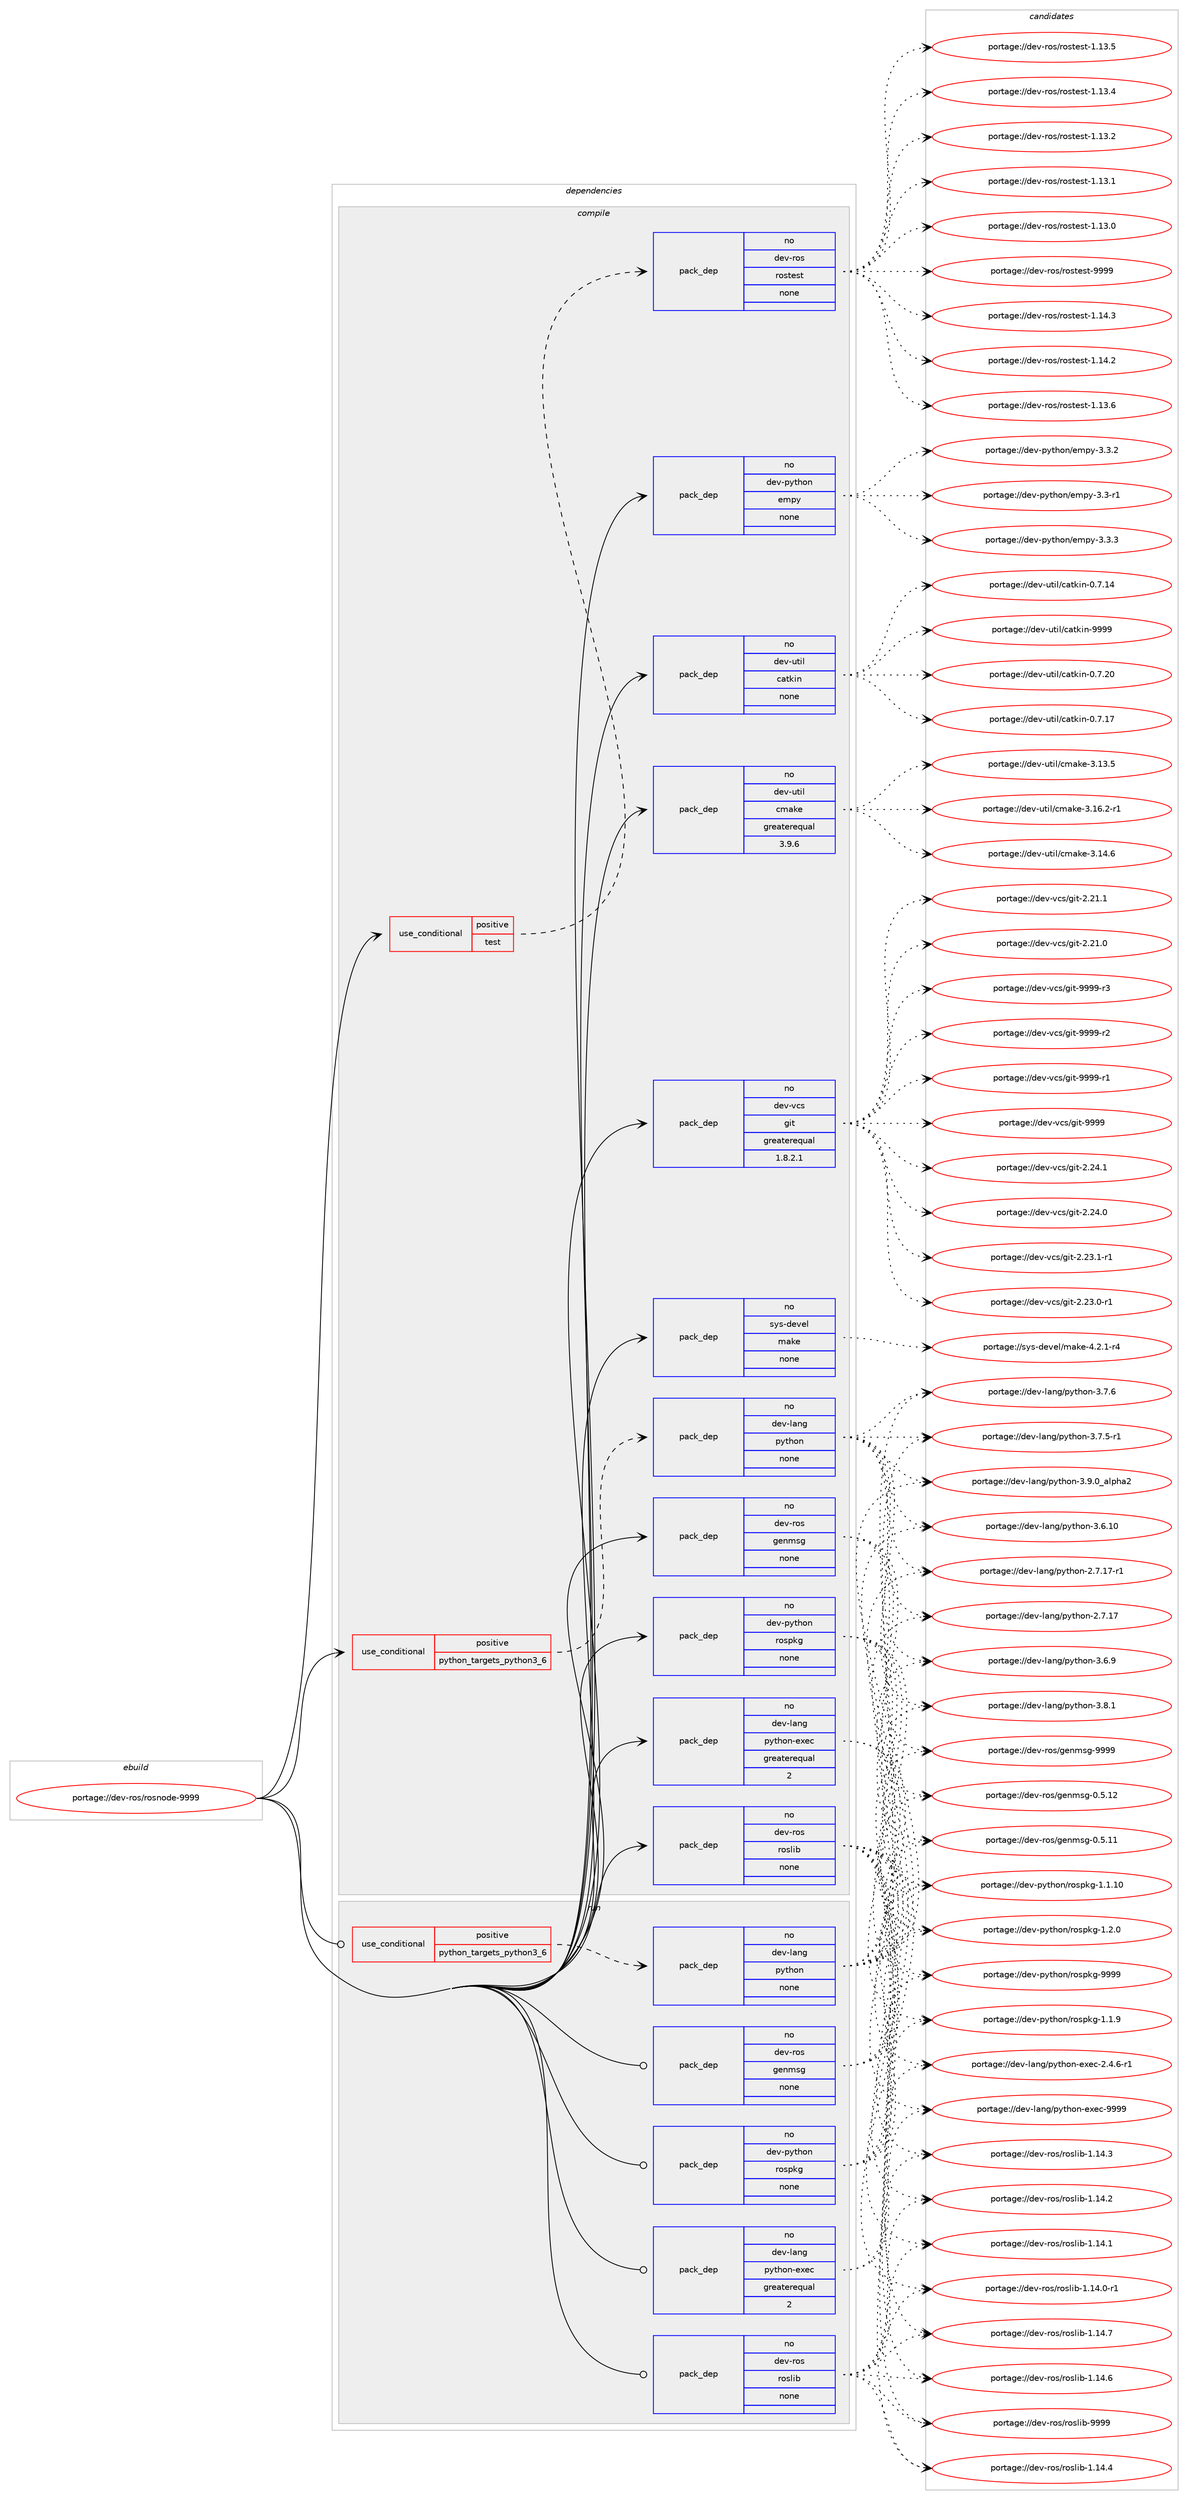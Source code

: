 digraph prolog {

# *************
# Graph options
# *************

newrank=true;
concentrate=true;
compound=true;
graph [rankdir=LR,fontname=Helvetica,fontsize=10,ranksep=1.5];#, ranksep=2.5, nodesep=0.2];
edge  [arrowhead=vee];
node  [fontname=Helvetica,fontsize=10];

# **********
# The ebuild
# **********

subgraph cluster_leftcol {
color=gray;
label=<<i>ebuild</i>>;
id [label="portage://dev-ros/rosnode-9999", color=red, width=4, href="../dev-ros/rosnode-9999.svg"];
}

# ****************
# The dependencies
# ****************

subgraph cluster_midcol {
color=gray;
label=<<i>dependencies</i>>;
subgraph cluster_compile {
fillcolor="#eeeeee";
style=filled;
label=<<i>compile</i>>;
subgraph cond97846 {
dependency387273 [label=<<TABLE BORDER="0" CELLBORDER="1" CELLSPACING="0" CELLPADDING="4"><TR><TD ROWSPAN="3" CELLPADDING="10">use_conditional</TD></TR><TR><TD>positive</TD></TR><TR><TD>python_targets_python3_6</TD></TR></TABLE>>, shape=none, color=red];
subgraph pack284574 {
dependency387274 [label=<<TABLE BORDER="0" CELLBORDER="1" CELLSPACING="0" CELLPADDING="4" WIDTH="220"><TR><TD ROWSPAN="6" CELLPADDING="30">pack_dep</TD></TR><TR><TD WIDTH="110">no</TD></TR><TR><TD>dev-lang</TD></TR><TR><TD>python</TD></TR><TR><TD>none</TD></TR><TR><TD></TD></TR></TABLE>>, shape=none, color=blue];
}
dependency387273:e -> dependency387274:w [weight=20,style="dashed",arrowhead="vee"];
}
id:e -> dependency387273:w [weight=20,style="solid",arrowhead="vee"];
subgraph cond97847 {
dependency387275 [label=<<TABLE BORDER="0" CELLBORDER="1" CELLSPACING="0" CELLPADDING="4"><TR><TD ROWSPAN="3" CELLPADDING="10">use_conditional</TD></TR><TR><TD>positive</TD></TR><TR><TD>test</TD></TR></TABLE>>, shape=none, color=red];
subgraph pack284575 {
dependency387276 [label=<<TABLE BORDER="0" CELLBORDER="1" CELLSPACING="0" CELLPADDING="4" WIDTH="220"><TR><TD ROWSPAN="6" CELLPADDING="30">pack_dep</TD></TR><TR><TD WIDTH="110">no</TD></TR><TR><TD>dev-ros</TD></TR><TR><TD>rostest</TD></TR><TR><TD>none</TD></TR><TR><TD></TD></TR></TABLE>>, shape=none, color=blue];
}
dependency387275:e -> dependency387276:w [weight=20,style="dashed",arrowhead="vee"];
}
id:e -> dependency387275:w [weight=20,style="solid",arrowhead="vee"];
subgraph pack284576 {
dependency387277 [label=<<TABLE BORDER="0" CELLBORDER="1" CELLSPACING="0" CELLPADDING="4" WIDTH="220"><TR><TD ROWSPAN="6" CELLPADDING="30">pack_dep</TD></TR><TR><TD WIDTH="110">no</TD></TR><TR><TD>dev-lang</TD></TR><TR><TD>python-exec</TD></TR><TR><TD>greaterequal</TD></TR><TR><TD>2</TD></TR></TABLE>>, shape=none, color=blue];
}
id:e -> dependency387277:w [weight=20,style="solid",arrowhead="vee"];
subgraph pack284577 {
dependency387278 [label=<<TABLE BORDER="0" CELLBORDER="1" CELLSPACING="0" CELLPADDING="4" WIDTH="220"><TR><TD ROWSPAN="6" CELLPADDING="30">pack_dep</TD></TR><TR><TD WIDTH="110">no</TD></TR><TR><TD>dev-python</TD></TR><TR><TD>empy</TD></TR><TR><TD>none</TD></TR><TR><TD></TD></TR></TABLE>>, shape=none, color=blue];
}
id:e -> dependency387278:w [weight=20,style="solid",arrowhead="vee"];
subgraph pack284578 {
dependency387279 [label=<<TABLE BORDER="0" CELLBORDER="1" CELLSPACING="0" CELLPADDING="4" WIDTH="220"><TR><TD ROWSPAN="6" CELLPADDING="30">pack_dep</TD></TR><TR><TD WIDTH="110">no</TD></TR><TR><TD>dev-python</TD></TR><TR><TD>rospkg</TD></TR><TR><TD>none</TD></TR><TR><TD></TD></TR></TABLE>>, shape=none, color=blue];
}
id:e -> dependency387279:w [weight=20,style="solid",arrowhead="vee"];
subgraph pack284579 {
dependency387280 [label=<<TABLE BORDER="0" CELLBORDER="1" CELLSPACING="0" CELLPADDING="4" WIDTH="220"><TR><TD ROWSPAN="6" CELLPADDING="30">pack_dep</TD></TR><TR><TD WIDTH="110">no</TD></TR><TR><TD>dev-ros</TD></TR><TR><TD>genmsg</TD></TR><TR><TD>none</TD></TR><TR><TD></TD></TR></TABLE>>, shape=none, color=blue];
}
id:e -> dependency387280:w [weight=20,style="solid",arrowhead="vee"];
subgraph pack284580 {
dependency387281 [label=<<TABLE BORDER="0" CELLBORDER="1" CELLSPACING="0" CELLPADDING="4" WIDTH="220"><TR><TD ROWSPAN="6" CELLPADDING="30">pack_dep</TD></TR><TR><TD WIDTH="110">no</TD></TR><TR><TD>dev-ros</TD></TR><TR><TD>roslib</TD></TR><TR><TD>none</TD></TR><TR><TD></TD></TR></TABLE>>, shape=none, color=blue];
}
id:e -> dependency387281:w [weight=20,style="solid",arrowhead="vee"];
subgraph pack284581 {
dependency387282 [label=<<TABLE BORDER="0" CELLBORDER="1" CELLSPACING="0" CELLPADDING="4" WIDTH="220"><TR><TD ROWSPAN="6" CELLPADDING="30">pack_dep</TD></TR><TR><TD WIDTH="110">no</TD></TR><TR><TD>dev-util</TD></TR><TR><TD>catkin</TD></TR><TR><TD>none</TD></TR><TR><TD></TD></TR></TABLE>>, shape=none, color=blue];
}
id:e -> dependency387282:w [weight=20,style="solid",arrowhead="vee"];
subgraph pack284582 {
dependency387283 [label=<<TABLE BORDER="0" CELLBORDER="1" CELLSPACING="0" CELLPADDING="4" WIDTH="220"><TR><TD ROWSPAN="6" CELLPADDING="30">pack_dep</TD></TR><TR><TD WIDTH="110">no</TD></TR><TR><TD>dev-util</TD></TR><TR><TD>cmake</TD></TR><TR><TD>greaterequal</TD></TR><TR><TD>3.9.6</TD></TR></TABLE>>, shape=none, color=blue];
}
id:e -> dependency387283:w [weight=20,style="solid",arrowhead="vee"];
subgraph pack284583 {
dependency387284 [label=<<TABLE BORDER="0" CELLBORDER="1" CELLSPACING="0" CELLPADDING="4" WIDTH="220"><TR><TD ROWSPAN="6" CELLPADDING="30">pack_dep</TD></TR><TR><TD WIDTH="110">no</TD></TR><TR><TD>dev-vcs</TD></TR><TR><TD>git</TD></TR><TR><TD>greaterequal</TD></TR><TR><TD>1.8.2.1</TD></TR></TABLE>>, shape=none, color=blue];
}
id:e -> dependency387284:w [weight=20,style="solid",arrowhead="vee"];
subgraph pack284584 {
dependency387285 [label=<<TABLE BORDER="0" CELLBORDER="1" CELLSPACING="0" CELLPADDING="4" WIDTH="220"><TR><TD ROWSPAN="6" CELLPADDING="30">pack_dep</TD></TR><TR><TD WIDTH="110">no</TD></TR><TR><TD>sys-devel</TD></TR><TR><TD>make</TD></TR><TR><TD>none</TD></TR><TR><TD></TD></TR></TABLE>>, shape=none, color=blue];
}
id:e -> dependency387285:w [weight=20,style="solid",arrowhead="vee"];
}
subgraph cluster_compileandrun {
fillcolor="#eeeeee";
style=filled;
label=<<i>compile and run</i>>;
}
subgraph cluster_run {
fillcolor="#eeeeee";
style=filled;
label=<<i>run</i>>;
subgraph cond97848 {
dependency387286 [label=<<TABLE BORDER="0" CELLBORDER="1" CELLSPACING="0" CELLPADDING="4"><TR><TD ROWSPAN="3" CELLPADDING="10">use_conditional</TD></TR><TR><TD>positive</TD></TR><TR><TD>python_targets_python3_6</TD></TR></TABLE>>, shape=none, color=red];
subgraph pack284585 {
dependency387287 [label=<<TABLE BORDER="0" CELLBORDER="1" CELLSPACING="0" CELLPADDING="4" WIDTH="220"><TR><TD ROWSPAN="6" CELLPADDING="30">pack_dep</TD></TR><TR><TD WIDTH="110">no</TD></TR><TR><TD>dev-lang</TD></TR><TR><TD>python</TD></TR><TR><TD>none</TD></TR><TR><TD></TD></TR></TABLE>>, shape=none, color=blue];
}
dependency387286:e -> dependency387287:w [weight=20,style="dashed",arrowhead="vee"];
}
id:e -> dependency387286:w [weight=20,style="solid",arrowhead="odot"];
subgraph pack284586 {
dependency387288 [label=<<TABLE BORDER="0" CELLBORDER="1" CELLSPACING="0" CELLPADDING="4" WIDTH="220"><TR><TD ROWSPAN="6" CELLPADDING="30">pack_dep</TD></TR><TR><TD WIDTH="110">no</TD></TR><TR><TD>dev-lang</TD></TR><TR><TD>python-exec</TD></TR><TR><TD>greaterequal</TD></TR><TR><TD>2</TD></TR></TABLE>>, shape=none, color=blue];
}
id:e -> dependency387288:w [weight=20,style="solid",arrowhead="odot"];
subgraph pack284587 {
dependency387289 [label=<<TABLE BORDER="0" CELLBORDER="1" CELLSPACING="0" CELLPADDING="4" WIDTH="220"><TR><TD ROWSPAN="6" CELLPADDING="30">pack_dep</TD></TR><TR><TD WIDTH="110">no</TD></TR><TR><TD>dev-python</TD></TR><TR><TD>rospkg</TD></TR><TR><TD>none</TD></TR><TR><TD></TD></TR></TABLE>>, shape=none, color=blue];
}
id:e -> dependency387289:w [weight=20,style="solid",arrowhead="odot"];
subgraph pack284588 {
dependency387290 [label=<<TABLE BORDER="0" CELLBORDER="1" CELLSPACING="0" CELLPADDING="4" WIDTH="220"><TR><TD ROWSPAN="6" CELLPADDING="30">pack_dep</TD></TR><TR><TD WIDTH="110">no</TD></TR><TR><TD>dev-ros</TD></TR><TR><TD>genmsg</TD></TR><TR><TD>none</TD></TR><TR><TD></TD></TR></TABLE>>, shape=none, color=blue];
}
id:e -> dependency387290:w [weight=20,style="solid",arrowhead="odot"];
subgraph pack284589 {
dependency387291 [label=<<TABLE BORDER="0" CELLBORDER="1" CELLSPACING="0" CELLPADDING="4" WIDTH="220"><TR><TD ROWSPAN="6" CELLPADDING="30">pack_dep</TD></TR><TR><TD WIDTH="110">no</TD></TR><TR><TD>dev-ros</TD></TR><TR><TD>roslib</TD></TR><TR><TD>none</TD></TR><TR><TD></TD></TR></TABLE>>, shape=none, color=blue];
}
id:e -> dependency387291:w [weight=20,style="solid",arrowhead="odot"];
}
}

# **************
# The candidates
# **************

subgraph cluster_choices {
rank=same;
color=gray;
label=<<i>candidates</i>>;

subgraph choice284574 {
color=black;
nodesep=1;
choice10010111845108971101034711212111610411111045514657464895971081121049750 [label="portage://dev-lang/python-3.9.0_alpha2", color=red, width=4,href="../dev-lang/python-3.9.0_alpha2.svg"];
choice100101118451089711010347112121116104111110455146564649 [label="portage://dev-lang/python-3.8.1", color=red, width=4,href="../dev-lang/python-3.8.1.svg"];
choice100101118451089711010347112121116104111110455146554654 [label="portage://dev-lang/python-3.7.6", color=red, width=4,href="../dev-lang/python-3.7.6.svg"];
choice1001011184510897110103471121211161041111104551465546534511449 [label="portage://dev-lang/python-3.7.5-r1", color=red, width=4,href="../dev-lang/python-3.7.5-r1.svg"];
choice100101118451089711010347112121116104111110455146544657 [label="portage://dev-lang/python-3.6.9", color=red, width=4,href="../dev-lang/python-3.6.9.svg"];
choice10010111845108971101034711212111610411111045514654464948 [label="portage://dev-lang/python-3.6.10", color=red, width=4,href="../dev-lang/python-3.6.10.svg"];
choice100101118451089711010347112121116104111110455046554649554511449 [label="portage://dev-lang/python-2.7.17-r1", color=red, width=4,href="../dev-lang/python-2.7.17-r1.svg"];
choice10010111845108971101034711212111610411111045504655464955 [label="portage://dev-lang/python-2.7.17", color=red, width=4,href="../dev-lang/python-2.7.17.svg"];
dependency387274:e -> choice10010111845108971101034711212111610411111045514657464895971081121049750:w [style=dotted,weight="100"];
dependency387274:e -> choice100101118451089711010347112121116104111110455146564649:w [style=dotted,weight="100"];
dependency387274:e -> choice100101118451089711010347112121116104111110455146554654:w [style=dotted,weight="100"];
dependency387274:e -> choice1001011184510897110103471121211161041111104551465546534511449:w [style=dotted,weight="100"];
dependency387274:e -> choice100101118451089711010347112121116104111110455146544657:w [style=dotted,weight="100"];
dependency387274:e -> choice10010111845108971101034711212111610411111045514654464948:w [style=dotted,weight="100"];
dependency387274:e -> choice100101118451089711010347112121116104111110455046554649554511449:w [style=dotted,weight="100"];
dependency387274:e -> choice10010111845108971101034711212111610411111045504655464955:w [style=dotted,weight="100"];
}
subgraph choice284575 {
color=black;
nodesep=1;
choice10010111845114111115471141111151161011151164557575757 [label="portage://dev-ros/rostest-9999", color=red, width=4,href="../dev-ros/rostest-9999.svg"];
choice100101118451141111154711411111511610111511645494649524651 [label="portage://dev-ros/rostest-1.14.3", color=red, width=4,href="../dev-ros/rostest-1.14.3.svg"];
choice100101118451141111154711411111511610111511645494649524650 [label="portage://dev-ros/rostest-1.14.2", color=red, width=4,href="../dev-ros/rostest-1.14.2.svg"];
choice100101118451141111154711411111511610111511645494649514654 [label="portage://dev-ros/rostest-1.13.6", color=red, width=4,href="../dev-ros/rostest-1.13.6.svg"];
choice100101118451141111154711411111511610111511645494649514653 [label="portage://dev-ros/rostest-1.13.5", color=red, width=4,href="../dev-ros/rostest-1.13.5.svg"];
choice100101118451141111154711411111511610111511645494649514652 [label="portage://dev-ros/rostest-1.13.4", color=red, width=4,href="../dev-ros/rostest-1.13.4.svg"];
choice100101118451141111154711411111511610111511645494649514650 [label="portage://dev-ros/rostest-1.13.2", color=red, width=4,href="../dev-ros/rostest-1.13.2.svg"];
choice100101118451141111154711411111511610111511645494649514649 [label="portage://dev-ros/rostest-1.13.1", color=red, width=4,href="../dev-ros/rostest-1.13.1.svg"];
choice100101118451141111154711411111511610111511645494649514648 [label="portage://dev-ros/rostest-1.13.0", color=red, width=4,href="../dev-ros/rostest-1.13.0.svg"];
dependency387276:e -> choice10010111845114111115471141111151161011151164557575757:w [style=dotted,weight="100"];
dependency387276:e -> choice100101118451141111154711411111511610111511645494649524651:w [style=dotted,weight="100"];
dependency387276:e -> choice100101118451141111154711411111511610111511645494649524650:w [style=dotted,weight="100"];
dependency387276:e -> choice100101118451141111154711411111511610111511645494649514654:w [style=dotted,weight="100"];
dependency387276:e -> choice100101118451141111154711411111511610111511645494649514653:w [style=dotted,weight="100"];
dependency387276:e -> choice100101118451141111154711411111511610111511645494649514652:w [style=dotted,weight="100"];
dependency387276:e -> choice100101118451141111154711411111511610111511645494649514650:w [style=dotted,weight="100"];
dependency387276:e -> choice100101118451141111154711411111511610111511645494649514649:w [style=dotted,weight="100"];
dependency387276:e -> choice100101118451141111154711411111511610111511645494649514648:w [style=dotted,weight="100"];
}
subgraph choice284576 {
color=black;
nodesep=1;
choice10010111845108971101034711212111610411111045101120101994557575757 [label="portage://dev-lang/python-exec-9999", color=red, width=4,href="../dev-lang/python-exec-9999.svg"];
choice10010111845108971101034711212111610411111045101120101994550465246544511449 [label="portage://dev-lang/python-exec-2.4.6-r1", color=red, width=4,href="../dev-lang/python-exec-2.4.6-r1.svg"];
dependency387277:e -> choice10010111845108971101034711212111610411111045101120101994557575757:w [style=dotted,weight="100"];
dependency387277:e -> choice10010111845108971101034711212111610411111045101120101994550465246544511449:w [style=dotted,weight="100"];
}
subgraph choice284577 {
color=black;
nodesep=1;
choice1001011184511212111610411111047101109112121455146514651 [label="portage://dev-python/empy-3.3.3", color=red, width=4,href="../dev-python/empy-3.3.3.svg"];
choice1001011184511212111610411111047101109112121455146514650 [label="portage://dev-python/empy-3.3.2", color=red, width=4,href="../dev-python/empy-3.3.2.svg"];
choice1001011184511212111610411111047101109112121455146514511449 [label="portage://dev-python/empy-3.3-r1", color=red, width=4,href="../dev-python/empy-3.3-r1.svg"];
dependency387278:e -> choice1001011184511212111610411111047101109112121455146514651:w [style=dotted,weight="100"];
dependency387278:e -> choice1001011184511212111610411111047101109112121455146514650:w [style=dotted,weight="100"];
dependency387278:e -> choice1001011184511212111610411111047101109112121455146514511449:w [style=dotted,weight="100"];
}
subgraph choice284578 {
color=black;
nodesep=1;
choice10010111845112121116104111110471141111151121071034557575757 [label="portage://dev-python/rospkg-9999", color=red, width=4,href="../dev-python/rospkg-9999.svg"];
choice1001011184511212111610411111047114111115112107103454946504648 [label="portage://dev-python/rospkg-1.2.0", color=red, width=4,href="../dev-python/rospkg-1.2.0.svg"];
choice1001011184511212111610411111047114111115112107103454946494657 [label="portage://dev-python/rospkg-1.1.9", color=red, width=4,href="../dev-python/rospkg-1.1.9.svg"];
choice100101118451121211161041111104711411111511210710345494649464948 [label="portage://dev-python/rospkg-1.1.10", color=red, width=4,href="../dev-python/rospkg-1.1.10.svg"];
dependency387279:e -> choice10010111845112121116104111110471141111151121071034557575757:w [style=dotted,weight="100"];
dependency387279:e -> choice1001011184511212111610411111047114111115112107103454946504648:w [style=dotted,weight="100"];
dependency387279:e -> choice1001011184511212111610411111047114111115112107103454946494657:w [style=dotted,weight="100"];
dependency387279:e -> choice100101118451121211161041111104711411111511210710345494649464948:w [style=dotted,weight="100"];
}
subgraph choice284579 {
color=black;
nodesep=1;
choice10010111845114111115471031011101091151034557575757 [label="portage://dev-ros/genmsg-9999", color=red, width=4,href="../dev-ros/genmsg-9999.svg"];
choice100101118451141111154710310111010911510345484653464950 [label="portage://dev-ros/genmsg-0.5.12", color=red, width=4,href="../dev-ros/genmsg-0.5.12.svg"];
choice100101118451141111154710310111010911510345484653464949 [label="portage://dev-ros/genmsg-0.5.11", color=red, width=4,href="../dev-ros/genmsg-0.5.11.svg"];
dependency387280:e -> choice10010111845114111115471031011101091151034557575757:w [style=dotted,weight="100"];
dependency387280:e -> choice100101118451141111154710310111010911510345484653464950:w [style=dotted,weight="100"];
dependency387280:e -> choice100101118451141111154710310111010911510345484653464949:w [style=dotted,weight="100"];
}
subgraph choice284580 {
color=black;
nodesep=1;
choice1001011184511411111547114111115108105984557575757 [label="portage://dev-ros/roslib-9999", color=red, width=4,href="../dev-ros/roslib-9999.svg"];
choice10010111845114111115471141111151081059845494649524655 [label="portage://dev-ros/roslib-1.14.7", color=red, width=4,href="../dev-ros/roslib-1.14.7.svg"];
choice10010111845114111115471141111151081059845494649524654 [label="portage://dev-ros/roslib-1.14.6", color=red, width=4,href="../dev-ros/roslib-1.14.6.svg"];
choice10010111845114111115471141111151081059845494649524652 [label="portage://dev-ros/roslib-1.14.4", color=red, width=4,href="../dev-ros/roslib-1.14.4.svg"];
choice10010111845114111115471141111151081059845494649524651 [label="portage://dev-ros/roslib-1.14.3", color=red, width=4,href="../dev-ros/roslib-1.14.3.svg"];
choice10010111845114111115471141111151081059845494649524650 [label="portage://dev-ros/roslib-1.14.2", color=red, width=4,href="../dev-ros/roslib-1.14.2.svg"];
choice10010111845114111115471141111151081059845494649524649 [label="portage://dev-ros/roslib-1.14.1", color=red, width=4,href="../dev-ros/roslib-1.14.1.svg"];
choice100101118451141111154711411111510810598454946495246484511449 [label="portage://dev-ros/roslib-1.14.0-r1", color=red, width=4,href="../dev-ros/roslib-1.14.0-r1.svg"];
dependency387281:e -> choice1001011184511411111547114111115108105984557575757:w [style=dotted,weight="100"];
dependency387281:e -> choice10010111845114111115471141111151081059845494649524655:w [style=dotted,weight="100"];
dependency387281:e -> choice10010111845114111115471141111151081059845494649524654:w [style=dotted,weight="100"];
dependency387281:e -> choice10010111845114111115471141111151081059845494649524652:w [style=dotted,weight="100"];
dependency387281:e -> choice10010111845114111115471141111151081059845494649524651:w [style=dotted,weight="100"];
dependency387281:e -> choice10010111845114111115471141111151081059845494649524650:w [style=dotted,weight="100"];
dependency387281:e -> choice10010111845114111115471141111151081059845494649524649:w [style=dotted,weight="100"];
dependency387281:e -> choice100101118451141111154711411111510810598454946495246484511449:w [style=dotted,weight="100"];
}
subgraph choice284581 {
color=black;
nodesep=1;
choice100101118451171161051084799971161071051104557575757 [label="portage://dev-util/catkin-9999", color=red, width=4,href="../dev-util/catkin-9999.svg"];
choice1001011184511711610510847999711610710511045484655465048 [label="portage://dev-util/catkin-0.7.20", color=red, width=4,href="../dev-util/catkin-0.7.20.svg"];
choice1001011184511711610510847999711610710511045484655464955 [label="portage://dev-util/catkin-0.7.17", color=red, width=4,href="../dev-util/catkin-0.7.17.svg"];
choice1001011184511711610510847999711610710511045484655464952 [label="portage://dev-util/catkin-0.7.14", color=red, width=4,href="../dev-util/catkin-0.7.14.svg"];
dependency387282:e -> choice100101118451171161051084799971161071051104557575757:w [style=dotted,weight="100"];
dependency387282:e -> choice1001011184511711610510847999711610710511045484655465048:w [style=dotted,weight="100"];
dependency387282:e -> choice1001011184511711610510847999711610710511045484655464955:w [style=dotted,weight="100"];
dependency387282:e -> choice1001011184511711610510847999711610710511045484655464952:w [style=dotted,weight="100"];
}
subgraph choice284582 {
color=black;
nodesep=1;
choice10010111845117116105108479910997107101455146495446504511449 [label="portage://dev-util/cmake-3.16.2-r1", color=red, width=4,href="../dev-util/cmake-3.16.2-r1.svg"];
choice1001011184511711610510847991099710710145514649524654 [label="portage://dev-util/cmake-3.14.6", color=red, width=4,href="../dev-util/cmake-3.14.6.svg"];
choice1001011184511711610510847991099710710145514649514653 [label="portage://dev-util/cmake-3.13.5", color=red, width=4,href="../dev-util/cmake-3.13.5.svg"];
dependency387283:e -> choice10010111845117116105108479910997107101455146495446504511449:w [style=dotted,weight="100"];
dependency387283:e -> choice1001011184511711610510847991099710710145514649524654:w [style=dotted,weight="100"];
dependency387283:e -> choice1001011184511711610510847991099710710145514649514653:w [style=dotted,weight="100"];
}
subgraph choice284583 {
color=black;
nodesep=1;
choice10010111845118991154710310511645575757574511451 [label="portage://dev-vcs/git-9999-r3", color=red, width=4,href="../dev-vcs/git-9999-r3.svg"];
choice10010111845118991154710310511645575757574511450 [label="portage://dev-vcs/git-9999-r2", color=red, width=4,href="../dev-vcs/git-9999-r2.svg"];
choice10010111845118991154710310511645575757574511449 [label="portage://dev-vcs/git-9999-r1", color=red, width=4,href="../dev-vcs/git-9999-r1.svg"];
choice1001011184511899115471031051164557575757 [label="portage://dev-vcs/git-9999", color=red, width=4,href="../dev-vcs/git-9999.svg"];
choice10010111845118991154710310511645504650524649 [label="portage://dev-vcs/git-2.24.1", color=red, width=4,href="../dev-vcs/git-2.24.1.svg"];
choice10010111845118991154710310511645504650524648 [label="portage://dev-vcs/git-2.24.0", color=red, width=4,href="../dev-vcs/git-2.24.0.svg"];
choice100101118451189911547103105116455046505146494511449 [label="portage://dev-vcs/git-2.23.1-r1", color=red, width=4,href="../dev-vcs/git-2.23.1-r1.svg"];
choice100101118451189911547103105116455046505146484511449 [label="portage://dev-vcs/git-2.23.0-r1", color=red, width=4,href="../dev-vcs/git-2.23.0-r1.svg"];
choice10010111845118991154710310511645504650494649 [label="portage://dev-vcs/git-2.21.1", color=red, width=4,href="../dev-vcs/git-2.21.1.svg"];
choice10010111845118991154710310511645504650494648 [label="portage://dev-vcs/git-2.21.0", color=red, width=4,href="../dev-vcs/git-2.21.0.svg"];
dependency387284:e -> choice10010111845118991154710310511645575757574511451:w [style=dotted,weight="100"];
dependency387284:e -> choice10010111845118991154710310511645575757574511450:w [style=dotted,weight="100"];
dependency387284:e -> choice10010111845118991154710310511645575757574511449:w [style=dotted,weight="100"];
dependency387284:e -> choice1001011184511899115471031051164557575757:w [style=dotted,weight="100"];
dependency387284:e -> choice10010111845118991154710310511645504650524649:w [style=dotted,weight="100"];
dependency387284:e -> choice10010111845118991154710310511645504650524648:w [style=dotted,weight="100"];
dependency387284:e -> choice100101118451189911547103105116455046505146494511449:w [style=dotted,weight="100"];
dependency387284:e -> choice100101118451189911547103105116455046505146484511449:w [style=dotted,weight="100"];
dependency387284:e -> choice10010111845118991154710310511645504650494649:w [style=dotted,weight="100"];
dependency387284:e -> choice10010111845118991154710310511645504650494648:w [style=dotted,weight="100"];
}
subgraph choice284584 {
color=black;
nodesep=1;
choice1151211154510010111810110847109971071014552465046494511452 [label="portage://sys-devel/make-4.2.1-r4", color=red, width=4,href="../sys-devel/make-4.2.1-r4.svg"];
dependency387285:e -> choice1151211154510010111810110847109971071014552465046494511452:w [style=dotted,weight="100"];
}
subgraph choice284585 {
color=black;
nodesep=1;
choice10010111845108971101034711212111610411111045514657464895971081121049750 [label="portage://dev-lang/python-3.9.0_alpha2", color=red, width=4,href="../dev-lang/python-3.9.0_alpha2.svg"];
choice100101118451089711010347112121116104111110455146564649 [label="portage://dev-lang/python-3.8.1", color=red, width=4,href="../dev-lang/python-3.8.1.svg"];
choice100101118451089711010347112121116104111110455146554654 [label="portage://dev-lang/python-3.7.6", color=red, width=4,href="../dev-lang/python-3.7.6.svg"];
choice1001011184510897110103471121211161041111104551465546534511449 [label="portage://dev-lang/python-3.7.5-r1", color=red, width=4,href="../dev-lang/python-3.7.5-r1.svg"];
choice100101118451089711010347112121116104111110455146544657 [label="portage://dev-lang/python-3.6.9", color=red, width=4,href="../dev-lang/python-3.6.9.svg"];
choice10010111845108971101034711212111610411111045514654464948 [label="portage://dev-lang/python-3.6.10", color=red, width=4,href="../dev-lang/python-3.6.10.svg"];
choice100101118451089711010347112121116104111110455046554649554511449 [label="portage://dev-lang/python-2.7.17-r1", color=red, width=4,href="../dev-lang/python-2.7.17-r1.svg"];
choice10010111845108971101034711212111610411111045504655464955 [label="portage://dev-lang/python-2.7.17", color=red, width=4,href="../dev-lang/python-2.7.17.svg"];
dependency387287:e -> choice10010111845108971101034711212111610411111045514657464895971081121049750:w [style=dotted,weight="100"];
dependency387287:e -> choice100101118451089711010347112121116104111110455146564649:w [style=dotted,weight="100"];
dependency387287:e -> choice100101118451089711010347112121116104111110455146554654:w [style=dotted,weight="100"];
dependency387287:e -> choice1001011184510897110103471121211161041111104551465546534511449:w [style=dotted,weight="100"];
dependency387287:e -> choice100101118451089711010347112121116104111110455146544657:w [style=dotted,weight="100"];
dependency387287:e -> choice10010111845108971101034711212111610411111045514654464948:w [style=dotted,weight="100"];
dependency387287:e -> choice100101118451089711010347112121116104111110455046554649554511449:w [style=dotted,weight="100"];
dependency387287:e -> choice10010111845108971101034711212111610411111045504655464955:w [style=dotted,weight="100"];
}
subgraph choice284586 {
color=black;
nodesep=1;
choice10010111845108971101034711212111610411111045101120101994557575757 [label="portage://dev-lang/python-exec-9999", color=red, width=4,href="../dev-lang/python-exec-9999.svg"];
choice10010111845108971101034711212111610411111045101120101994550465246544511449 [label="portage://dev-lang/python-exec-2.4.6-r1", color=red, width=4,href="../dev-lang/python-exec-2.4.6-r1.svg"];
dependency387288:e -> choice10010111845108971101034711212111610411111045101120101994557575757:w [style=dotted,weight="100"];
dependency387288:e -> choice10010111845108971101034711212111610411111045101120101994550465246544511449:w [style=dotted,weight="100"];
}
subgraph choice284587 {
color=black;
nodesep=1;
choice10010111845112121116104111110471141111151121071034557575757 [label="portage://dev-python/rospkg-9999", color=red, width=4,href="../dev-python/rospkg-9999.svg"];
choice1001011184511212111610411111047114111115112107103454946504648 [label="portage://dev-python/rospkg-1.2.0", color=red, width=4,href="../dev-python/rospkg-1.2.0.svg"];
choice1001011184511212111610411111047114111115112107103454946494657 [label="portage://dev-python/rospkg-1.1.9", color=red, width=4,href="../dev-python/rospkg-1.1.9.svg"];
choice100101118451121211161041111104711411111511210710345494649464948 [label="portage://dev-python/rospkg-1.1.10", color=red, width=4,href="../dev-python/rospkg-1.1.10.svg"];
dependency387289:e -> choice10010111845112121116104111110471141111151121071034557575757:w [style=dotted,weight="100"];
dependency387289:e -> choice1001011184511212111610411111047114111115112107103454946504648:w [style=dotted,weight="100"];
dependency387289:e -> choice1001011184511212111610411111047114111115112107103454946494657:w [style=dotted,weight="100"];
dependency387289:e -> choice100101118451121211161041111104711411111511210710345494649464948:w [style=dotted,weight="100"];
}
subgraph choice284588 {
color=black;
nodesep=1;
choice10010111845114111115471031011101091151034557575757 [label="portage://dev-ros/genmsg-9999", color=red, width=4,href="../dev-ros/genmsg-9999.svg"];
choice100101118451141111154710310111010911510345484653464950 [label="portage://dev-ros/genmsg-0.5.12", color=red, width=4,href="../dev-ros/genmsg-0.5.12.svg"];
choice100101118451141111154710310111010911510345484653464949 [label="portage://dev-ros/genmsg-0.5.11", color=red, width=4,href="../dev-ros/genmsg-0.5.11.svg"];
dependency387290:e -> choice10010111845114111115471031011101091151034557575757:w [style=dotted,weight="100"];
dependency387290:e -> choice100101118451141111154710310111010911510345484653464950:w [style=dotted,weight="100"];
dependency387290:e -> choice100101118451141111154710310111010911510345484653464949:w [style=dotted,weight="100"];
}
subgraph choice284589 {
color=black;
nodesep=1;
choice1001011184511411111547114111115108105984557575757 [label="portage://dev-ros/roslib-9999", color=red, width=4,href="../dev-ros/roslib-9999.svg"];
choice10010111845114111115471141111151081059845494649524655 [label="portage://dev-ros/roslib-1.14.7", color=red, width=4,href="../dev-ros/roslib-1.14.7.svg"];
choice10010111845114111115471141111151081059845494649524654 [label="portage://dev-ros/roslib-1.14.6", color=red, width=4,href="../dev-ros/roslib-1.14.6.svg"];
choice10010111845114111115471141111151081059845494649524652 [label="portage://dev-ros/roslib-1.14.4", color=red, width=4,href="../dev-ros/roslib-1.14.4.svg"];
choice10010111845114111115471141111151081059845494649524651 [label="portage://dev-ros/roslib-1.14.3", color=red, width=4,href="../dev-ros/roslib-1.14.3.svg"];
choice10010111845114111115471141111151081059845494649524650 [label="portage://dev-ros/roslib-1.14.2", color=red, width=4,href="../dev-ros/roslib-1.14.2.svg"];
choice10010111845114111115471141111151081059845494649524649 [label="portage://dev-ros/roslib-1.14.1", color=red, width=4,href="../dev-ros/roslib-1.14.1.svg"];
choice100101118451141111154711411111510810598454946495246484511449 [label="portage://dev-ros/roslib-1.14.0-r1", color=red, width=4,href="../dev-ros/roslib-1.14.0-r1.svg"];
dependency387291:e -> choice1001011184511411111547114111115108105984557575757:w [style=dotted,weight="100"];
dependency387291:e -> choice10010111845114111115471141111151081059845494649524655:w [style=dotted,weight="100"];
dependency387291:e -> choice10010111845114111115471141111151081059845494649524654:w [style=dotted,weight="100"];
dependency387291:e -> choice10010111845114111115471141111151081059845494649524652:w [style=dotted,weight="100"];
dependency387291:e -> choice10010111845114111115471141111151081059845494649524651:w [style=dotted,weight="100"];
dependency387291:e -> choice10010111845114111115471141111151081059845494649524650:w [style=dotted,weight="100"];
dependency387291:e -> choice10010111845114111115471141111151081059845494649524649:w [style=dotted,weight="100"];
dependency387291:e -> choice100101118451141111154711411111510810598454946495246484511449:w [style=dotted,weight="100"];
}
}

}
